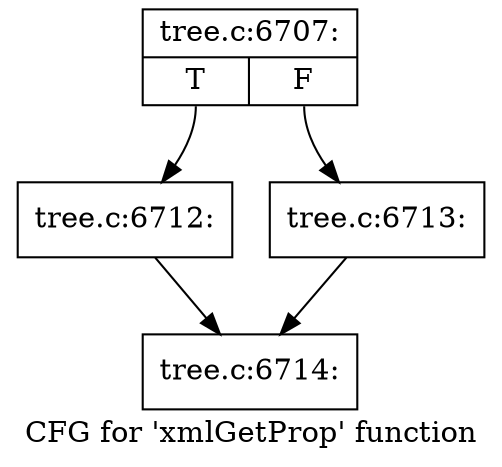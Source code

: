 digraph "CFG for 'xmlGetProp' function" {
	label="CFG for 'xmlGetProp' function";

	Node0x4632d30 [shape=record,label="{tree.c:6707:|{<s0>T|<s1>F}}"];
	Node0x4632d30:s0 -> Node0x46349e0;
	Node0x4632d30:s1 -> Node0x4634a30;
	Node0x46349e0 [shape=record,label="{tree.c:6712:}"];
	Node0x46349e0 -> Node0x4633820;
	Node0x4634a30 [shape=record,label="{tree.c:6713:}"];
	Node0x4634a30 -> Node0x4633820;
	Node0x4633820 [shape=record,label="{tree.c:6714:}"];
}

